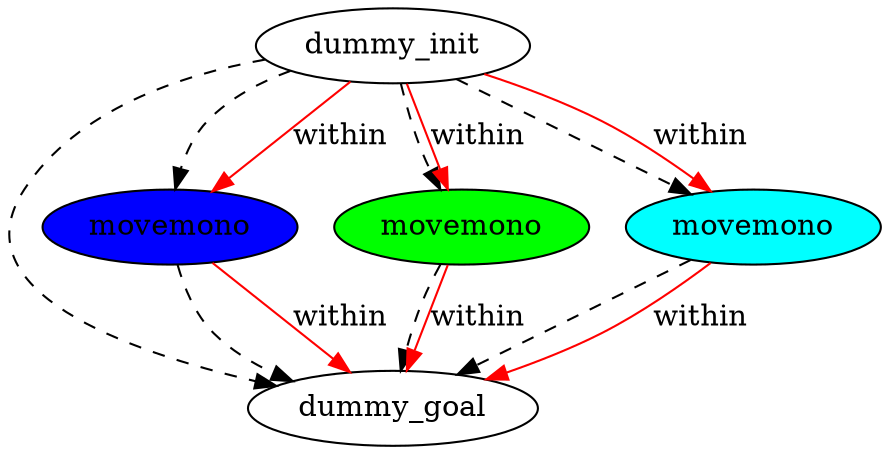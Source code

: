 digraph {
	"ea74bb18-de3b-496f-6c45-96f6c012a0ff" [label=dummy_init fillcolor=white style=filled]
	"49a214ae-f7e8-f8e5-0d2b-91efb8976ec5" [label=dummy_goal fillcolor=white style=filled]
	"09a0a0f6-73b0-a091-7634-c1694f76e388" [label=movemono fillcolor=blue style=filled]
	"15969802-b6dd-6257-fb7d-9f1c57eb89b1" [label=movemono fillcolor=green style=filled]
	"4f11d8dc-5cd3-3369-04aa-c1b75ca0c428" [label=movemono fillcolor=cyan style=filled]
	"ea74bb18-de3b-496f-6c45-96f6c012a0ff" -> "15969802-b6dd-6257-fb7d-9f1c57eb89b1" [color=black style=dashed]
	"ea74bb18-de3b-496f-6c45-96f6c012a0ff" -> "09a0a0f6-73b0-a091-7634-c1694f76e388" [color=black style=dashed]
	"15969802-b6dd-6257-fb7d-9f1c57eb89b1" -> "49a214ae-f7e8-f8e5-0d2b-91efb8976ec5" [color=black style=dashed]
	"09a0a0f6-73b0-a091-7634-c1694f76e388" -> "49a214ae-f7e8-f8e5-0d2b-91efb8976ec5" [color=black style=dashed]
	"ea74bb18-de3b-496f-6c45-96f6c012a0ff" -> "49a214ae-f7e8-f8e5-0d2b-91efb8976ec5" [color=black style=dashed]
	"ea74bb18-de3b-496f-6c45-96f6c012a0ff" -> "4f11d8dc-5cd3-3369-04aa-c1b75ca0c428" [color=black style=dashed]
	"4f11d8dc-5cd3-3369-04aa-c1b75ca0c428" -> "49a214ae-f7e8-f8e5-0d2b-91efb8976ec5" [color=black style=dashed]
	"ea74bb18-de3b-496f-6c45-96f6c012a0ff" -> "4f11d8dc-5cd3-3369-04aa-c1b75ca0c428" [label=within color=red]
	"4f11d8dc-5cd3-3369-04aa-c1b75ca0c428" -> "49a214ae-f7e8-f8e5-0d2b-91efb8976ec5" [label=within color=red]
	"09a0a0f6-73b0-a091-7634-c1694f76e388" -> "49a214ae-f7e8-f8e5-0d2b-91efb8976ec5" [label=within color=red]
	"ea74bb18-de3b-496f-6c45-96f6c012a0ff" -> "15969802-b6dd-6257-fb7d-9f1c57eb89b1" [label=within color=red]
	"15969802-b6dd-6257-fb7d-9f1c57eb89b1" -> "49a214ae-f7e8-f8e5-0d2b-91efb8976ec5" [label=within color=red]
	"ea74bb18-de3b-496f-6c45-96f6c012a0ff" -> "09a0a0f6-73b0-a091-7634-c1694f76e388" [label=within color=red]
}
